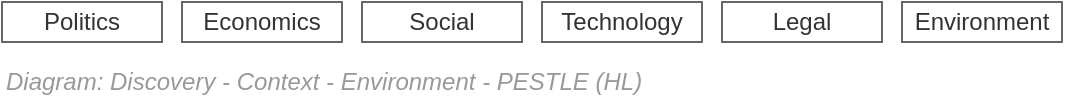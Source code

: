 <mxfile version="20.3.0" type="device"><diagram id="Fg9Qiid01uRRekRwnrbm" name="Analysis/Pestel"><mxGraphModel dx="782" dy="549" grid="1" gridSize="10" guides="1" tooltips="1" connect="1" arrows="1" fold="1" page="1" pageScale="1" pageWidth="827" pageHeight="1169" math="0" shadow="0"><root><mxCell id="yA_HjSTS2FD62ldoswGR-0"/><mxCell id="yA_HjSTS2FD62ldoswGR-1" parent="yA_HjSTS2FD62ldoswGR-0"/><mxCell id="qVxD7d0VSGIqFgzp6u4F-3" value="Title" style="" parent="yA_HjSTS2FD62ldoswGR-0"/><mxCell id="tXzllB5c6vL114wJpv8F-0" value="PESTEL" style="" parent="yA_HjSTS2FD62ldoswGR-0"/><mxCell id="HpI1FqY2qMB_vDI7kV64-0" value="Politics" style="rounded=0;whiteSpace=wrap;html=1;shadow=0;glass=0;comic=0;strokeColor=#666666;fillColor=none;fontSize=12;align=center;fontColor=#333333;" parent="tXzllB5c6vL114wJpv8F-0" vertex="1"><mxGeometry x="120" y="120" width="80" height="20" as="geometry"/></mxCell><mxCell id="HpI1FqY2qMB_vDI7kV64-1" value="Economics" style="rounded=0;whiteSpace=wrap;html=1;shadow=0;glass=0;comic=0;strokeColor=#666666;fillColor=none;fontSize=12;align=center;fontColor=#333333;" parent="tXzllB5c6vL114wJpv8F-0" vertex="1"><mxGeometry x="210" y="120" width="80" height="20" as="geometry"/></mxCell><mxCell id="HpI1FqY2qMB_vDI7kV64-2" value="Social" style="rounded=0;whiteSpace=wrap;html=1;shadow=0;glass=0;comic=0;strokeColor=#666666;fillColor=none;fontSize=12;align=center;fontColor=#333333;" parent="tXzllB5c6vL114wJpv8F-0" vertex="1"><mxGeometry x="300" y="120" width="80" height="20" as="geometry"/></mxCell><mxCell id="HpI1FqY2qMB_vDI7kV64-3" value="Technology" style="rounded=0;whiteSpace=wrap;html=1;shadow=0;glass=0;comic=0;strokeColor=#666666;fillColor=none;fontSize=12;align=center;fontColor=#333333;" parent="tXzllB5c6vL114wJpv8F-0" vertex="1"><mxGeometry x="390" y="120" width="80" height="20" as="geometry"/></mxCell><mxCell id="HpI1FqY2qMB_vDI7kV64-4" value="Environment" style="rounded=0;whiteSpace=wrap;html=1;shadow=0;glass=0;comic=0;strokeColor=#666666;fillColor=none;fontSize=12;align=center;fontColor=#333333;" parent="tXzllB5c6vL114wJpv8F-0" vertex="1"><mxGeometry x="570" y="120" width="80" height="20" as="geometry"/></mxCell><mxCell id="HpI1FqY2qMB_vDI7kV64-5" value="Legal" style="rounded=0;whiteSpace=wrap;html=1;shadow=0;glass=0;comic=0;strokeColor=#666666;fillColor=none;fontSize=12;align=center;fontColor=#333333;" parent="tXzllB5c6vL114wJpv8F-0" vertex="1"><mxGeometry x="480" y="120" width="80" height="20" as="geometry"/></mxCell><mxCell id="tXzllB5c6vL114wJpv8F-1" value="Archimate" style="" parent="yA_HjSTS2FD62ldoswGR-0"/><mxCell id="BB7ZoPnyzMqjdGJ15-Wr-0" value="&lt;i&gt;Diagram: Discovery - Context - Environment - PESTLE (HL)&lt;/i&gt;" style="text;html=1;strokeColor=none;fillColor=none;align=left;verticalAlign=middle;whiteSpace=wrap;rounded=0;fontSize=12;fontColor=#999999;" parent="tXzllB5c6vL114wJpv8F-1" vertex="1"><mxGeometry x="120" y="150" width="530" height="20" as="geometry"/></mxCell><mxCell id="tXzllB5c6vL114wJpv8F-2" value="Boxes &amp; Lines" style="" parent="yA_HjSTS2FD62ldoswGR-0"/></root></mxGraphModel></diagram></mxfile>